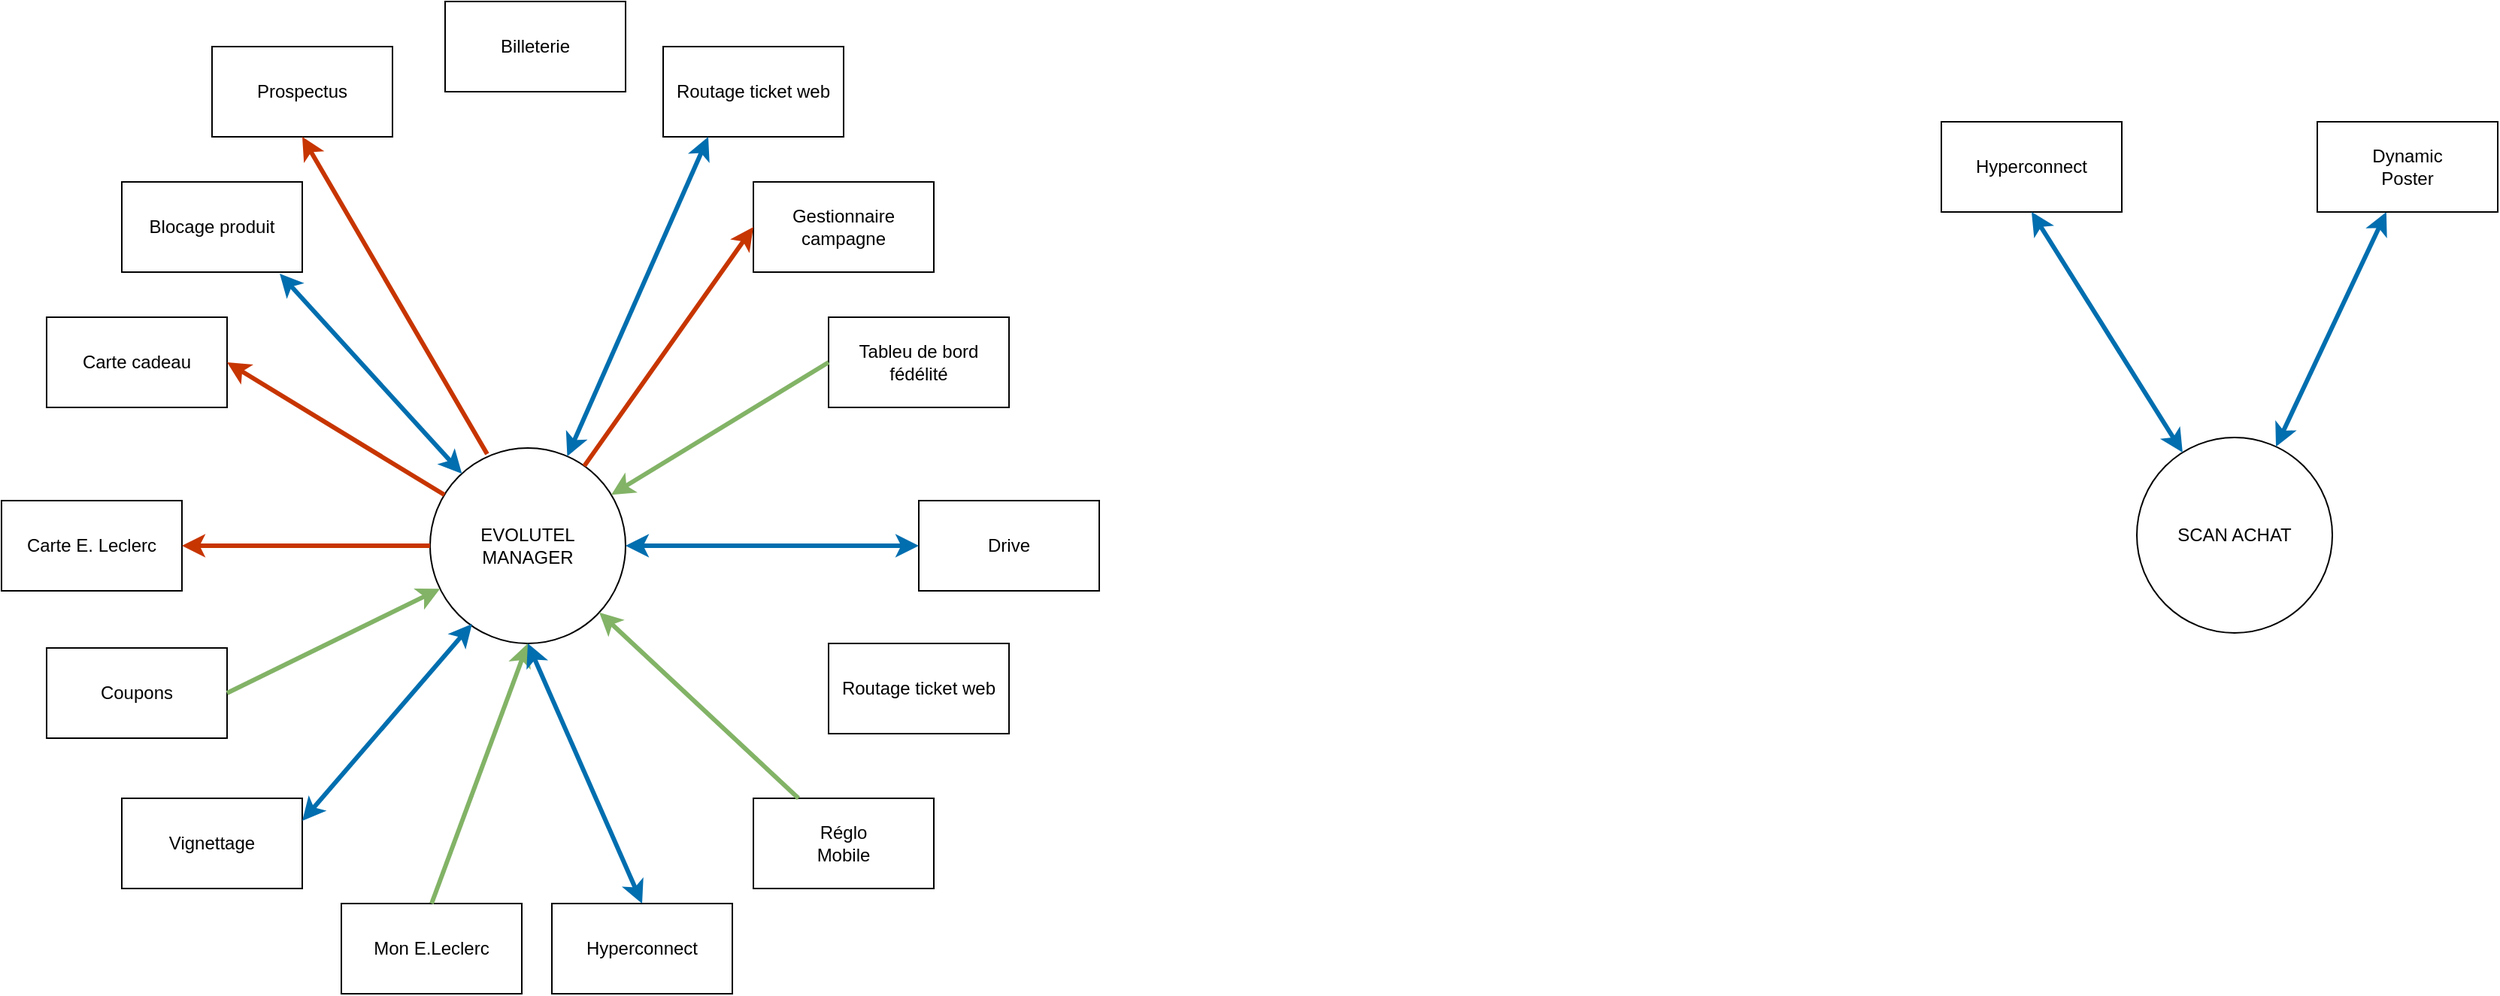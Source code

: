 <mxfile version="14.6.1" type="github" pages="3">
  <diagram name="Gobal" id="42789a77-a242-8287-6e28-9cd8cfd52e62">
    <mxGraphModel dx="1960" dy="1972" grid="1" gridSize="10" guides="1" tooltips="1" connect="1" arrows="1" fold="1" page="1" pageScale="1" pageWidth="1100" pageHeight="850" background="#ffffff" math="0" shadow="0">
      <root>
        <mxCell id="0" />
        <mxCell id="1" parent="0" />
        <mxCell id="cjUqeVApk2GWS8ht3CH_-1" value="Blocage produit" style="rounded=0;whiteSpace=wrap;html=1;" vertex="1" parent="1">
          <mxGeometry x="280" y="-670" width="120" height="60" as="geometry" />
        </mxCell>
        <mxCell id="cjUqeVApk2GWS8ht3CH_-2" value="Prospectus" style="rounded=0;whiteSpace=wrap;html=1;" vertex="1" parent="1">
          <mxGeometry x="340" y="-760" width="120" height="60" as="geometry" />
        </mxCell>
        <mxCell id="cjUqeVApk2GWS8ht3CH_-4" value="Tableu de bord&lt;br&gt;fédélité" style="rounded=0;whiteSpace=wrap;html=1;" vertex="1" parent="1">
          <mxGeometry x="750" y="-580" width="120" height="60" as="geometry" />
        </mxCell>
        <mxCell id="cjUqeVApk2GWS8ht3CH_-5" value="Coupons" style="rounded=0;whiteSpace=wrap;html=1;" vertex="1" parent="1">
          <mxGeometry x="230" y="-360" width="120" height="60" as="geometry" />
        </mxCell>
        <mxCell id="cjUqeVApk2GWS8ht3CH_-6" value="Drive" style="rounded=0;whiteSpace=wrap;html=1;" vertex="1" parent="1">
          <mxGeometry x="810" y="-458" width="120" height="60" as="geometry" />
        </mxCell>
        <mxCell id="cjUqeVApk2GWS8ht3CH_-7" value="Routage ticket web" style="rounded=0;whiteSpace=wrap;html=1;" vertex="1" parent="1">
          <mxGeometry x="750" y="-363" width="120" height="60" as="geometry" />
        </mxCell>
        <mxCell id="cjUqeVApk2GWS8ht3CH_-8" value="Mon E.Leclerc" style="rounded=0;whiteSpace=wrap;html=1;" vertex="1" parent="1">
          <mxGeometry x="426" y="-190" width="120" height="60" as="geometry" />
        </mxCell>
        <mxCell id="cjUqeVApk2GWS8ht3CH_-9" value="Carte cadeau" style="rounded=0;whiteSpace=wrap;html=1;" vertex="1" parent="1">
          <mxGeometry x="230" y="-580" width="120" height="60" as="geometry" />
        </mxCell>
        <mxCell id="cjUqeVApk2GWS8ht3CH_-10" value="Carte E. Leclerc" style="rounded=0;whiteSpace=wrap;html=1;" vertex="1" parent="1">
          <mxGeometry x="200" y="-458" width="120" height="60" as="geometry" />
        </mxCell>
        <mxCell id="cjUqeVApk2GWS8ht3CH_-12" value="Hyperconnect" style="rounded=0;whiteSpace=wrap;html=1;" vertex="1" parent="1">
          <mxGeometry x="566" y="-190" width="120" height="60" as="geometry" />
        </mxCell>
        <mxCell id="cjUqeVApk2GWS8ht3CH_-13" value="&lt;span&gt;Gestionnaire&lt;/span&gt;&lt;br&gt;&lt;span&gt;campagne&lt;/span&gt;" style="rounded=0;whiteSpace=wrap;html=1;" vertex="1" parent="1">
          <mxGeometry x="700" y="-670" width="120" height="60" as="geometry" />
        </mxCell>
        <mxCell id="cjUqeVApk2GWS8ht3CH_-14" value="&lt;span&gt;Réglo&lt;/span&gt;&lt;br&gt;&lt;span&gt;Mobile&lt;/span&gt;" style="rounded=0;whiteSpace=wrap;html=1;" vertex="1" parent="1">
          <mxGeometry x="700" y="-260" width="120" height="60" as="geometry" />
        </mxCell>
        <mxCell id="cjUqeVApk2GWS8ht3CH_-15" value="EVOLUTEL&lt;br&gt;MANAGER" style="ellipse;whiteSpace=wrap;html=1;aspect=fixed;" vertex="1" parent="1">
          <mxGeometry x="485" y="-493" width="130" height="130" as="geometry" />
        </mxCell>
        <mxCell id="cjUqeVApk2GWS8ht3CH_-18" value="Vignettage" style="rounded=0;whiteSpace=wrap;html=1;" vertex="1" parent="1">
          <mxGeometry x="280" y="-260" width="120" height="60" as="geometry" />
        </mxCell>
        <mxCell id="cjUqeVApk2GWS8ht3CH_-19" value="" style="endArrow=classic;startArrow=classic;html=1;entryX=0.875;entryY=1.017;entryDx=0;entryDy=0;entryPerimeter=0;jumpSize=6;strokeWidth=3;fillColor=#1ba1e2;strokeColor=#006EAF;" edge="1" parent="1" source="cjUqeVApk2GWS8ht3CH_-15" target="cjUqeVApk2GWS8ht3CH_-1">
          <mxGeometry width="50" height="50" relative="1" as="geometry">
            <mxPoint x="480" y="-510" as="sourcePoint" />
            <mxPoint x="530" y="-560" as="targetPoint" />
          </mxGeometry>
        </mxCell>
        <UserObject label="" link="data:page/id,YdfyU1ekPT_jXg1x4PKi" id="cjUqeVApk2GWS8ht3CH_-20">
          <mxCell style="endArrow=classic;html=1;entryX=0.5;entryY=1;entryDx=0;entryDy=0;fillColor=#fa6800;strokeColor=#C73500;strokeWidth=3;exitX=0.292;exitY=0.031;exitDx=0;exitDy=0;exitPerimeter=0;" edge="1" parent="1" source="cjUqeVApk2GWS8ht3CH_-15" target="cjUqeVApk2GWS8ht3CH_-2">
            <mxGeometry width="50" height="50" relative="1" as="geometry">
              <mxPoint x="520" y="-500" as="sourcePoint" />
              <mxPoint x="600" y="-540" as="targetPoint" />
            </mxGeometry>
          </mxCell>
        </UserObject>
        <mxCell id="cjUqeVApk2GWS8ht3CH_-21" value="" style="endArrow=classic;html=1;entryX=1;entryY=0.5;entryDx=0;entryDy=0;fillColor=#fa6800;strokeColor=#C73500;strokeWidth=3;" edge="1" parent="1" source="cjUqeVApk2GWS8ht3CH_-15" target="cjUqeVApk2GWS8ht3CH_-9">
          <mxGeometry width="50" height="50" relative="1" as="geometry">
            <mxPoint x="500" y="-330" as="sourcePoint" />
            <mxPoint x="550" y="-380" as="targetPoint" />
          </mxGeometry>
        </mxCell>
        <mxCell id="cjUqeVApk2GWS8ht3CH_-23" value="" style="endArrow=classic;html=1;entryX=1;entryY=0.5;entryDx=0;entryDy=0;exitX=0;exitY=0.5;exitDx=0;exitDy=0;fillColor=#fa6800;strokeColor=#C73500;strokeWidth=3;" edge="1" parent="1" source="cjUqeVApk2GWS8ht3CH_-15" target="cjUqeVApk2GWS8ht3CH_-10">
          <mxGeometry width="50" height="50" relative="1" as="geometry">
            <mxPoint x="460" y="-360" as="sourcePoint" />
            <mxPoint x="360" y="-450" as="targetPoint" />
          </mxGeometry>
        </mxCell>
        <mxCell id="cjUqeVApk2GWS8ht3CH_-25" value="SCAN ACHAT" style="ellipse;whiteSpace=wrap;html=1;aspect=fixed;" vertex="1" parent="1">
          <mxGeometry x="1620" y="-500" width="130" height="130" as="geometry" />
        </mxCell>
        <mxCell id="cjUqeVApk2GWS8ht3CH_-26" value="" style="endArrow=classic;startArrow=classic;html=1;fillColor=#1ba1e2;strokeColor=#006EAF;strokeWidth=3;" edge="1" source="cjUqeVApk2GWS8ht3CH_-25" target="cjUqeVApk2GWS8ht3CH_-27" parent="1">
          <mxGeometry width="50" height="50" relative="1" as="geometry">
            <mxPoint x="1715" y="-270" as="sourcePoint" />
            <mxPoint x="1765" y="-320" as="targetPoint" />
          </mxGeometry>
        </mxCell>
        <mxCell id="cjUqeVApk2GWS8ht3CH_-27" value="Dynamic&lt;br&gt;Poster" style="rounded=0;whiteSpace=wrap;html=1;" vertex="1" parent="1">
          <mxGeometry x="1740" y="-710" width="120" height="60" as="geometry" />
        </mxCell>
        <mxCell id="cjUqeVApk2GWS8ht3CH_-28" value="" style="endArrow=classic;html=1;exitX=1;exitY=0.5;exitDx=0;exitDy=0;fillColor=#d5e8d4;strokeColor=#82b366;strokeWidth=3;" edge="1" parent="1" source="cjUqeVApk2GWS8ht3CH_-5" target="cjUqeVApk2GWS8ht3CH_-15">
          <mxGeometry width="50" height="50" relative="1" as="geometry">
            <mxPoint x="500" y="-330" as="sourcePoint" />
            <mxPoint x="550" y="-380" as="targetPoint" />
          </mxGeometry>
        </mxCell>
        <mxCell id="cjUqeVApk2GWS8ht3CH_-29" value="" style="endArrow=classic;startArrow=classic;html=1;entryX=0;entryY=0.5;entryDx=0;entryDy=0;jumpSize=6;strokeWidth=3;fillColor=#1ba1e2;strokeColor=#006EAF;" edge="1" parent="1" source="cjUqeVApk2GWS8ht3CH_-15" target="cjUqeVApk2GWS8ht3CH_-6">
          <mxGeometry width="50" height="50" relative="1" as="geometry">
            <mxPoint x="500" y="-330" as="sourcePoint" />
            <mxPoint x="550" y="-380" as="targetPoint" />
          </mxGeometry>
        </mxCell>
        <mxCell id="cjUqeVApk2GWS8ht3CH_-30" value="" style="endArrow=classic;html=1;entryX=0;entryY=0.5;entryDx=0;entryDy=0;fillColor=#fa6800;strokeColor=#C73500;strokeWidth=3;" edge="1" parent="1" source="cjUqeVApk2GWS8ht3CH_-15" target="cjUqeVApk2GWS8ht3CH_-13">
          <mxGeometry width="50" height="50" relative="1" as="geometry">
            <mxPoint x="500" y="-330" as="sourcePoint" />
            <mxPoint x="550" y="-380" as="targetPoint" />
          </mxGeometry>
        </mxCell>
        <mxCell id="cjUqeVApk2GWS8ht3CH_-32" value="" style="endArrow=classic;html=1;exitX=0.5;exitY=0;exitDx=0;exitDy=0;fillColor=#d5e8d4;strokeColor=#82b366;strokeWidth=3;" edge="1" parent="1" source="cjUqeVApk2GWS8ht3CH_-8">
          <mxGeometry width="50" height="50" relative="1" as="geometry">
            <mxPoint x="490" y="-200" as="sourcePoint" />
            <mxPoint x="550" y="-363" as="targetPoint" />
          </mxGeometry>
        </mxCell>
        <mxCell id="cjUqeVApk2GWS8ht3CH_-33" value="Routage ticket web" style="rounded=0;whiteSpace=wrap;html=1;" vertex="1" parent="1">
          <mxGeometry x="640" y="-760" width="120" height="60" as="geometry" />
        </mxCell>
        <mxCell id="cjUqeVApk2GWS8ht3CH_-34" value="" style="endArrow=classic;startArrow=classic;html=1;entryX=0.5;entryY=1;entryDx=0;entryDy=0;exitX=0.5;exitY=0;exitDx=0;exitDy=0;jumpSize=6;strokeWidth=3;fillColor=#1ba1e2;strokeColor=#006EAF;" edge="1" parent="1" source="cjUqeVApk2GWS8ht3CH_-12" target="cjUqeVApk2GWS8ht3CH_-15">
          <mxGeometry width="50" height="50" relative="1" as="geometry">
            <mxPoint x="500" y="-330" as="sourcePoint" />
            <mxPoint x="550" y="-380" as="targetPoint" />
          </mxGeometry>
        </mxCell>
        <mxCell id="cjUqeVApk2GWS8ht3CH_-35" value="Hyperconnect" style="rounded=0;whiteSpace=wrap;html=1;" vertex="1" parent="1">
          <mxGeometry x="1490" y="-710" width="120" height="60" as="geometry" />
        </mxCell>
        <mxCell id="cjUqeVApk2GWS8ht3CH_-36" value="" style="endArrow=classic;startArrow=classic;html=1;entryX=0.5;entryY=1;entryDx=0;entryDy=0;fillColor=#1ba1e2;strokeColor=#006EAF;strokeWidth=3;" edge="1" parent="1" source="cjUqeVApk2GWS8ht3CH_-25" target="cjUqeVApk2GWS8ht3CH_-35">
          <mxGeometry width="50" height="50" relative="1" as="geometry">
            <mxPoint x="830" y="-340" as="sourcePoint" />
            <mxPoint x="880" y="-390" as="targetPoint" />
          </mxGeometry>
        </mxCell>
        <mxCell id="cjUqeVApk2GWS8ht3CH_-37" value="" style="endArrow=classic;html=1;exitX=0.25;exitY=0;exitDx=0;exitDy=0;fillColor=#d5e8d4;strokeColor=#82b366;strokeWidth=3;" edge="1" parent="1" source="cjUqeVApk2GWS8ht3CH_-14" target="cjUqeVApk2GWS8ht3CH_-15">
          <mxGeometry width="50" height="50" relative="1" as="geometry">
            <mxPoint x="500" y="-330" as="sourcePoint" />
            <mxPoint x="550" y="-380" as="targetPoint" />
          </mxGeometry>
        </mxCell>
        <mxCell id="cjUqeVApk2GWS8ht3CH_-38" value="" style="endArrow=classic;startArrow=classic;html=1;entryX=0.25;entryY=1;entryDx=0;entryDy=0;jumpSize=6;strokeWidth=3;fillColor=#1ba1e2;strokeColor=#006EAF;" edge="1" parent="1" source="cjUqeVApk2GWS8ht3CH_-15" target="cjUqeVApk2GWS8ht3CH_-33">
          <mxGeometry width="50" height="50" relative="1" as="geometry">
            <mxPoint x="500" y="-330" as="sourcePoint" />
            <mxPoint x="550" y="-380" as="targetPoint" />
          </mxGeometry>
        </mxCell>
        <mxCell id="cjUqeVApk2GWS8ht3CH_-39" value="" style="endArrow=classic;html=1;exitX=0;exitY=0.5;exitDx=0;exitDy=0;fillColor=#d5e8d4;strokeColor=#82b366;strokeWidth=3;" edge="1" parent="1" source="cjUqeVApk2GWS8ht3CH_-4" target="cjUqeVApk2GWS8ht3CH_-15">
          <mxGeometry width="50" height="50" relative="1" as="geometry">
            <mxPoint x="500" y="-330" as="sourcePoint" />
            <mxPoint x="550" y="-380" as="targetPoint" />
          </mxGeometry>
        </mxCell>
        <mxCell id="cjUqeVApk2GWS8ht3CH_-40" value="" style="endArrow=classic;startArrow=classic;html=1;entryX=0.215;entryY=0.9;entryDx=0;entryDy=0;entryPerimeter=0;exitX=1;exitY=0.25;exitDx=0;exitDy=0;jumpSize=6;strokeWidth=3;fillColor=#1ba1e2;strokeColor=#006EAF;" edge="1" parent="1" source="cjUqeVApk2GWS8ht3CH_-18" target="cjUqeVApk2GWS8ht3CH_-15">
          <mxGeometry width="50" height="50" relative="1" as="geometry">
            <mxPoint x="390" y="-260" as="sourcePoint" />
            <mxPoint x="440" y="-310" as="targetPoint" />
          </mxGeometry>
        </mxCell>
        <mxCell id="WqXoFcMLrDLtS9n8bnBN-1" value="Billeterie" style="rounded=0;whiteSpace=wrap;html=1;" vertex="1" parent="1">
          <mxGeometry x="495" y="-790" width="120" height="60" as="geometry" />
        </mxCell>
      </root>
    </mxGraphModel>
  </diagram>
  <diagram id="YdfyU1ekPT_jXg1x4PKi" name="Prospectus">
    <mxGraphModel dx="1960" dy="1949" grid="1" gridSize="10" guides="1" tooltips="1" connect="1" arrows="1" fold="1" page="1" pageScale="1" pageWidth="1169" pageHeight="827" math="0" shadow="0">
      <root>
        <mxCell id="piz7WXBR5s2gl1tNJ_nh-0" />
        <mxCell id="piz7WXBR5s2gl1tNJ_nh-1" parent="piz7WXBR5s2gl1tNJ_nh-0" />
        <mxCell id="bNL38dug7IJ9PwPlVPA8-0" value="BIONI" style="rounded=0;whiteSpace=wrap;html=1;align=left;verticalAlign=top;" vertex="1" parent="piz7WXBR5s2gl1tNJ_nh-1">
          <mxGeometry x="60" y="-730" width="280" height="117" as="geometry" />
        </mxCell>
        <mxCell id="nBMwI2XKBR72Kw4rmZRW-1" value="EVOLUTEL&lt;br&gt;MANAGER" style="rounded=0;whiteSpace=wrap;html=1;" vertex="1" parent="piz7WXBR5s2gl1tNJ_nh-1">
          <mxGeometry x="340" y="-510" width="120" height="60" as="geometry" />
        </mxCell>
        <mxCell id="nBMwI2XKBR72Kw4rmZRW-2" value="SGBD&lt;br&gt;BIONI-N001" style="ellipse;whiteSpace=wrap;html=1;" vertex="1" parent="piz7WXBR5s2gl1tNJ_nh-1">
          <mxGeometry x="110" y="-703" width="120" height="80" as="geometry" />
        </mxCell>
        <mxCell id="nBMwI2XKBR72Kw4rmZRW-3" value="Prospectus" style="rounded=0;whiteSpace=wrap;html=1;" vertex="1" parent="piz7WXBR5s2gl1tNJ_nh-1">
          <mxGeometry x="30" y="-810" width="1110" height="30" as="geometry" />
        </mxCell>
        <mxCell id="nBMwI2XKBR72Kw4rmZRW-4" value="Récupération des prospectus &lt;br&gt;par le Kiosk" style="endArrow=classic;html=1;strokeWidth=3;exitX=0.5;exitY=0;exitDx=0;exitDy=0;" edge="1" parent="piz7WXBR5s2gl1tNJ_nh-1" source="nBMwI2XKBR72Kw4rmZRW-1" target="nBMwI2XKBR72Kw4rmZRW-2">
          <mxGeometry width="50" height="50" relative="1" as="geometry">
            <mxPoint x="330" y="-570" as="sourcePoint" />
            <mxPoint x="380" y="-620" as="targetPoint" />
          </mxGeometry>
        </mxCell>
      </root>
    </mxGraphModel>
  </diagram>
  <diagram id="aaZaYMJBjleXbrwLZoyh" name="Blocage produit">
    <mxGraphModel dx="1960" dy="1949" grid="1" gridSize="10" guides="1" tooltips="1" connect="1" arrows="1" fold="1" page="1" pageScale="1" pageWidth="1169" pageHeight="827" math="0" shadow="0">
      <root>
        <mxCell id="RykjNJRXog3XL3GIuwE6-0" />
        <mxCell id="RykjNJRXog3XL3GIuwE6-1" parent="RykjNJRXog3XL3GIuwE6-0" />
        <mxCell id="FnQxHOIAw36WwaJKrpvX-0" value="" style="rounded=0;whiteSpace=wrap;html=1;align=left;verticalAlign=top;" vertex="1" parent="RykjNJRXog3XL3GIuwE6-1">
          <mxGeometry x="120" y="-700" width="350" height="220" as="geometry" />
        </mxCell>
        <mxCell id="FnQxHOIAw36WwaJKrpvX-1" value="EVOMAN1&lt;br&gt;EVO12-WEBAPI" style="rounded=0;whiteSpace=wrap;html=1;" vertex="1" parent="RykjNJRXog3XL3GIuwE6-1">
          <mxGeometry x="30" y="-280" width="610" height="140" as="geometry" />
        </mxCell>
        <mxCell id="FnQxHOIAw36WwaJKrpvX-2" value="SGBD" style="ellipse;whiteSpace=wrap;html=1;" vertex="1" parent="RykjNJRXog3XL3GIuwE6-1">
          <mxGeometry x="170" y="-570" width="270" height="80" as="geometry" />
        </mxCell>
        <mxCell id="FnQxHOIAw36WwaJKrpvX-3" value="Blocage produit" style="rounded=0;whiteSpace=wrap;html=1;" vertex="1" parent="RykjNJRXog3XL3GIuwE6-1">
          <mxGeometry x="20" y="-810" width="1120" height="30" as="geometry" />
        </mxCell>
        <mxCell id="FnQxHOIAw36WwaJKrpvX-4" value="Récupération ordre de rappel&lt;br&gt;+ PDF ou doucment" style="endArrow=classic;html=1;strokeWidth=3;exitX=0.698;exitY=0;exitDx=0;exitDy=0;exitPerimeter=0;" edge="1" parent="RykjNJRXog3XL3GIuwE6-1" source="FnQxHOIAw36WwaJKrpvX-1" target="FnQxHOIAw36WwaJKrpvX-2">
          <mxGeometry width="50" height="50" relative="1" as="geometry">
            <mxPoint x="440" y="-290" as="sourcePoint" />
            <mxPoint x="470" y="-390" as="targetPoint" />
          </mxGeometry>
        </mxCell>
        <mxCell id="FnQxHOIAw36WwaJKrpvX-5" value="Diffsuion des nouveaux&amp;nbsp;&lt;br&gt;ordres de rappels" style="endArrow=classic;html=1;strokeWidth=3;exitX=0.415;exitY=1.013;exitDx=0;exitDy=0;entryX=0.25;entryY=0;entryDx=0;entryDy=0;exitPerimeter=0;" edge="1" parent="RykjNJRXog3XL3GIuwE6-1" source="FnQxHOIAw36WwaJKrpvX-2" target="FnQxHOIAw36WwaJKrpvX-1">
          <mxGeometry width="50" height="50" relative="1" as="geometry">
            <mxPoint x="560" y="-610" as="sourcePoint" />
            <mxPoint x="610" y="-660" as="targetPoint" />
          </mxGeometry>
        </mxCell>
      </root>
    </mxGraphModel>
  </diagram>
</mxfile>
